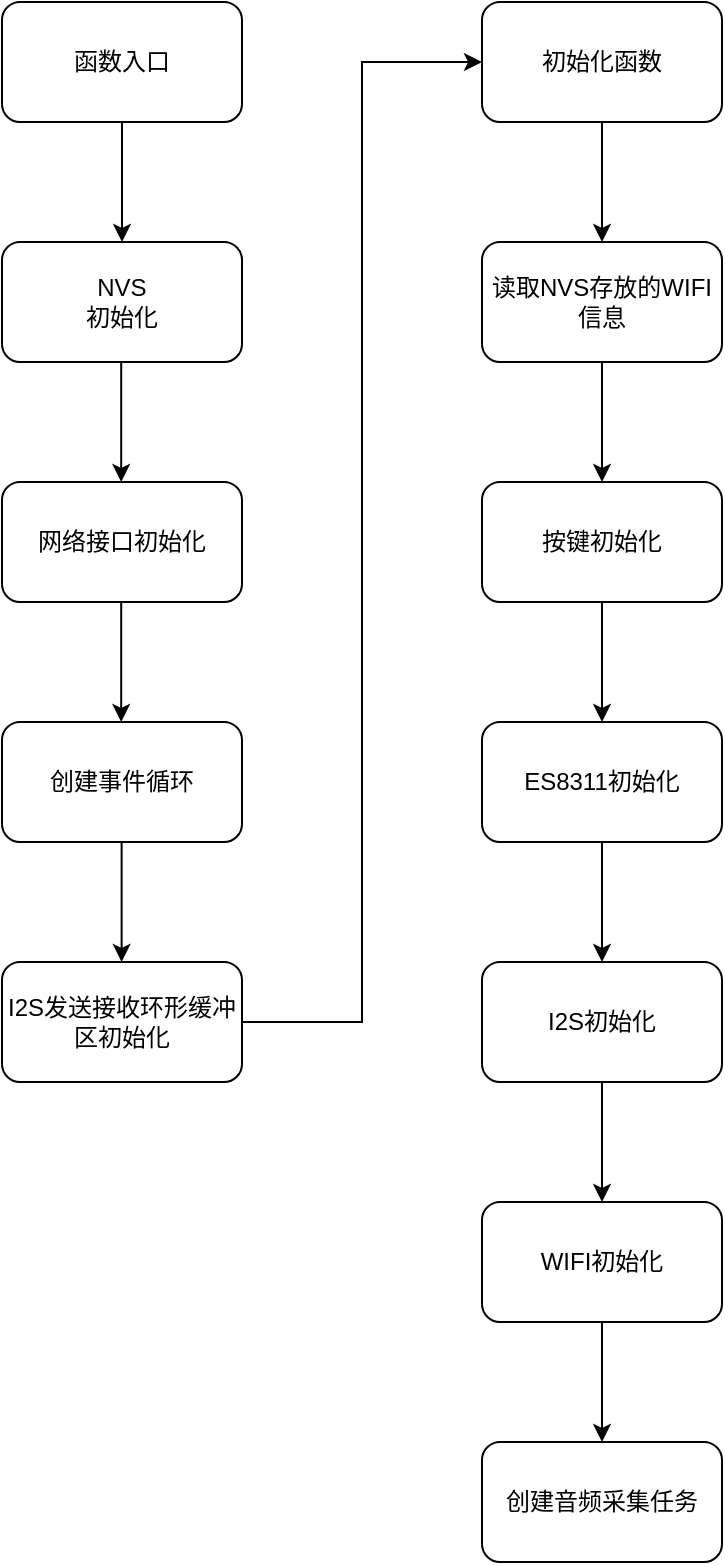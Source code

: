 <mxfile version="27.2.0">
  <diagram name="第 1 页" id="R3yfPH0M-6cDf_54tVBJ">
    <mxGraphModel dx="2498" dy="1750" grid="1" gridSize="10" guides="1" tooltips="1" connect="1" arrows="1" fold="1" page="1" pageScale="1" pageWidth="2339" pageHeight="3300" math="0" shadow="0">
      <root>
        <mxCell id="0" />
        <mxCell id="1" parent="0" />
        <mxCell id="9Wp7DCiXrSTZsT9I5IMm-1" value="&lt;div&gt;函数入口&lt;/div&gt;" style="rounded=1;whiteSpace=wrap;html=1;" vertex="1" parent="1">
          <mxGeometry x="120" y="420" width="120" height="60" as="geometry" />
        </mxCell>
        <mxCell id="9Wp7DCiXrSTZsT9I5IMm-2" value="&lt;div&gt;NVS&lt;/div&gt;&lt;div&gt;初始化&lt;/div&gt;" style="rounded=1;whiteSpace=wrap;html=1;" vertex="1" parent="1">
          <mxGeometry x="120" y="540" width="120" height="60" as="geometry" />
        </mxCell>
        <mxCell id="9Wp7DCiXrSTZsT9I5IMm-3" value="&lt;div&gt;网络接口初始化&lt;/div&gt;" style="rounded=1;whiteSpace=wrap;html=1;" vertex="1" parent="1">
          <mxGeometry x="120" y="660" width="120" height="60" as="geometry" />
        </mxCell>
        <mxCell id="9Wp7DCiXrSTZsT9I5IMm-4" value="&lt;div&gt;创建事件循环&lt;/div&gt;" style="rounded=1;whiteSpace=wrap;html=1;" vertex="1" parent="1">
          <mxGeometry x="120" y="780" width="120" height="60" as="geometry" />
        </mxCell>
        <mxCell id="9Wp7DCiXrSTZsT9I5IMm-5" value="I2S发送接收环形缓冲区初始化" style="rounded=1;whiteSpace=wrap;html=1;" vertex="1" parent="1">
          <mxGeometry x="120" y="900" width="120" height="60" as="geometry" />
        </mxCell>
        <mxCell id="9Wp7DCiXrSTZsT9I5IMm-18" value="" style="edgeStyle=orthogonalEdgeStyle;rounded=0;orthogonalLoop=1;jettySize=auto;html=1;" edge="1" parent="1" source="9Wp7DCiXrSTZsT9I5IMm-6" target="9Wp7DCiXrSTZsT9I5IMm-13">
          <mxGeometry relative="1" as="geometry" />
        </mxCell>
        <mxCell id="9Wp7DCiXrSTZsT9I5IMm-6" value="&lt;div&gt;初始化函数&lt;/div&gt;" style="rounded=1;whiteSpace=wrap;html=1;" vertex="1" parent="1">
          <mxGeometry x="360" y="420" width="120" height="60" as="geometry" />
        </mxCell>
        <mxCell id="9Wp7DCiXrSTZsT9I5IMm-8" value="" style="endArrow=classic;html=1;rounded=0;exitX=1;exitY=0.5;exitDx=0;exitDy=0;entryX=0;entryY=0.5;entryDx=0;entryDy=0;" edge="1" parent="1" source="9Wp7DCiXrSTZsT9I5IMm-5" target="9Wp7DCiXrSTZsT9I5IMm-6">
          <mxGeometry width="50" height="50" relative="1" as="geometry">
            <mxPoint x="320" y="780" as="sourcePoint" />
            <mxPoint x="370" y="730" as="targetPoint" />
            <Array as="points">
              <mxPoint x="300" y="930" />
              <mxPoint x="300" y="450" />
            </Array>
          </mxGeometry>
        </mxCell>
        <mxCell id="9Wp7DCiXrSTZsT9I5IMm-9" value="" style="endArrow=classic;html=1;rounded=0;exitX=0.5;exitY=1;exitDx=0;exitDy=0;entryX=0.5;entryY=0;entryDx=0;entryDy=0;" edge="1" parent="1" source="9Wp7DCiXrSTZsT9I5IMm-1" target="9Wp7DCiXrSTZsT9I5IMm-2">
          <mxGeometry width="50" height="50" relative="1" as="geometry">
            <mxPoint x="260" y="610" as="sourcePoint" />
            <mxPoint x="310" y="560" as="targetPoint" />
          </mxGeometry>
        </mxCell>
        <mxCell id="9Wp7DCiXrSTZsT9I5IMm-10" value="" style="endArrow=classic;html=1;rounded=0;exitX=0.5;exitY=1;exitDx=0;exitDy=0;entryX=0.5;entryY=0;entryDx=0;entryDy=0;" edge="1" parent="1">
          <mxGeometry width="50" height="50" relative="1" as="geometry">
            <mxPoint x="179.6" y="600" as="sourcePoint" />
            <mxPoint x="179.6" y="660" as="targetPoint" />
          </mxGeometry>
        </mxCell>
        <mxCell id="9Wp7DCiXrSTZsT9I5IMm-11" value="" style="endArrow=classic;html=1;rounded=0;exitX=0.5;exitY=1;exitDx=0;exitDy=0;entryX=0.5;entryY=0;entryDx=0;entryDy=0;" edge="1" parent="1">
          <mxGeometry width="50" height="50" relative="1" as="geometry">
            <mxPoint x="179.6" y="720" as="sourcePoint" />
            <mxPoint x="179.6" y="780" as="targetPoint" />
          </mxGeometry>
        </mxCell>
        <mxCell id="9Wp7DCiXrSTZsT9I5IMm-12" value="" style="endArrow=classic;html=1;rounded=0;exitX=0.5;exitY=1;exitDx=0;exitDy=0;entryX=0.5;entryY=0;entryDx=0;entryDy=0;" edge="1" parent="1">
          <mxGeometry width="50" height="50" relative="1" as="geometry">
            <mxPoint x="179.81" y="840" as="sourcePoint" />
            <mxPoint x="179.81" y="900" as="targetPoint" />
          </mxGeometry>
        </mxCell>
        <mxCell id="9Wp7DCiXrSTZsT9I5IMm-19" value="" style="edgeStyle=orthogonalEdgeStyle;rounded=0;orthogonalLoop=1;jettySize=auto;html=1;" edge="1" parent="1" source="9Wp7DCiXrSTZsT9I5IMm-13" target="9Wp7DCiXrSTZsT9I5IMm-14">
          <mxGeometry relative="1" as="geometry" />
        </mxCell>
        <mxCell id="9Wp7DCiXrSTZsT9I5IMm-13" value="&lt;div&gt;读取NVS存放的WIFI信息&lt;/div&gt;" style="rounded=1;whiteSpace=wrap;html=1;" vertex="1" parent="1">
          <mxGeometry x="360" y="540" width="120" height="60" as="geometry" />
        </mxCell>
        <mxCell id="9Wp7DCiXrSTZsT9I5IMm-20" value="" style="edgeStyle=orthogonalEdgeStyle;rounded=0;orthogonalLoop=1;jettySize=auto;html=1;" edge="1" parent="1" source="9Wp7DCiXrSTZsT9I5IMm-14" target="9Wp7DCiXrSTZsT9I5IMm-15">
          <mxGeometry relative="1" as="geometry" />
        </mxCell>
        <mxCell id="9Wp7DCiXrSTZsT9I5IMm-14" value="按键初始化" style="rounded=1;whiteSpace=wrap;html=1;" vertex="1" parent="1">
          <mxGeometry x="360" y="660" width="120" height="60" as="geometry" />
        </mxCell>
        <mxCell id="9Wp7DCiXrSTZsT9I5IMm-21" value="" style="edgeStyle=orthogonalEdgeStyle;rounded=0;orthogonalLoop=1;jettySize=auto;html=1;" edge="1" parent="1" source="9Wp7DCiXrSTZsT9I5IMm-15" target="9Wp7DCiXrSTZsT9I5IMm-16">
          <mxGeometry relative="1" as="geometry" />
        </mxCell>
        <mxCell id="9Wp7DCiXrSTZsT9I5IMm-15" value="ES8311初始化" style="rounded=1;whiteSpace=wrap;html=1;" vertex="1" parent="1">
          <mxGeometry x="360" y="780" width="120" height="60" as="geometry" />
        </mxCell>
        <mxCell id="9Wp7DCiXrSTZsT9I5IMm-22" value="" style="edgeStyle=orthogonalEdgeStyle;rounded=0;orthogonalLoop=1;jettySize=auto;html=1;" edge="1" parent="1" source="9Wp7DCiXrSTZsT9I5IMm-16" target="9Wp7DCiXrSTZsT9I5IMm-17">
          <mxGeometry relative="1" as="geometry" />
        </mxCell>
        <mxCell id="9Wp7DCiXrSTZsT9I5IMm-16" value="&lt;div&gt;I2S初始化&lt;/div&gt;" style="rounded=1;whiteSpace=wrap;html=1;" vertex="1" parent="1">
          <mxGeometry x="360" y="900" width="120" height="60" as="geometry" />
        </mxCell>
        <mxCell id="9Wp7DCiXrSTZsT9I5IMm-24" value="" style="edgeStyle=orthogonalEdgeStyle;rounded=0;orthogonalLoop=1;jettySize=auto;html=1;" edge="1" parent="1" source="9Wp7DCiXrSTZsT9I5IMm-17" target="9Wp7DCiXrSTZsT9I5IMm-23">
          <mxGeometry relative="1" as="geometry" />
        </mxCell>
        <mxCell id="9Wp7DCiXrSTZsT9I5IMm-17" value="&lt;div&gt;WIFI初始化&lt;/div&gt;" style="rounded=1;whiteSpace=wrap;html=1;" vertex="1" parent="1">
          <mxGeometry x="360" y="1020" width="120" height="60" as="geometry" />
        </mxCell>
        <mxCell id="9Wp7DCiXrSTZsT9I5IMm-23" value="&lt;div&gt;创建音频采集任务&lt;/div&gt;" style="rounded=1;whiteSpace=wrap;html=1;" vertex="1" parent="1">
          <mxGeometry x="360" y="1140" width="120" height="60" as="geometry" />
        </mxCell>
      </root>
    </mxGraphModel>
  </diagram>
</mxfile>
